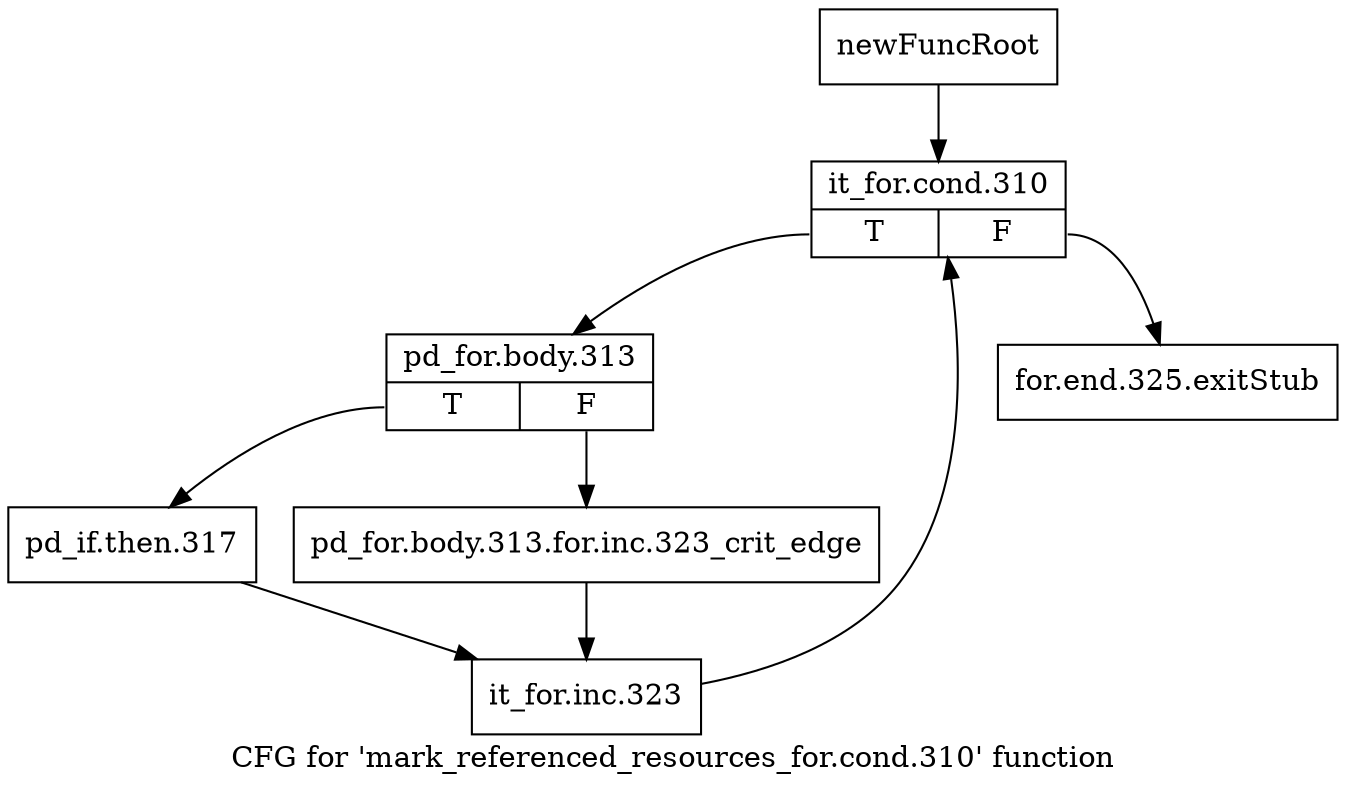 digraph "CFG for 'mark_referenced_resources_for.cond.310' function" {
	label="CFG for 'mark_referenced_resources_for.cond.310' function";

	Node0xc02b620 [shape=record,label="{newFuncRoot}"];
	Node0xc02b620 -> Node0xc02f240;
	Node0xc02f1f0 [shape=record,label="{for.end.325.exitStub}"];
	Node0xc02f240 [shape=record,label="{it_for.cond.310|{<s0>T|<s1>F}}"];
	Node0xc02f240:s0 -> Node0xc02f290;
	Node0xc02f240:s1 -> Node0xc02f1f0;
	Node0xc02f290 [shape=record,label="{pd_for.body.313|{<s0>T|<s1>F}}"];
	Node0xc02f290:s0 -> Node0xc02f330;
	Node0xc02f290:s1 -> Node0xc02f2e0;
	Node0xc02f2e0 [shape=record,label="{pd_for.body.313.for.inc.323_crit_edge}"];
	Node0xc02f2e0 -> Node0xc02f380;
	Node0xc02f330 [shape=record,label="{pd_if.then.317}"];
	Node0xc02f330 -> Node0xc02f380;
	Node0xc02f380 [shape=record,label="{it_for.inc.323}"];
	Node0xc02f380 -> Node0xc02f240;
}
